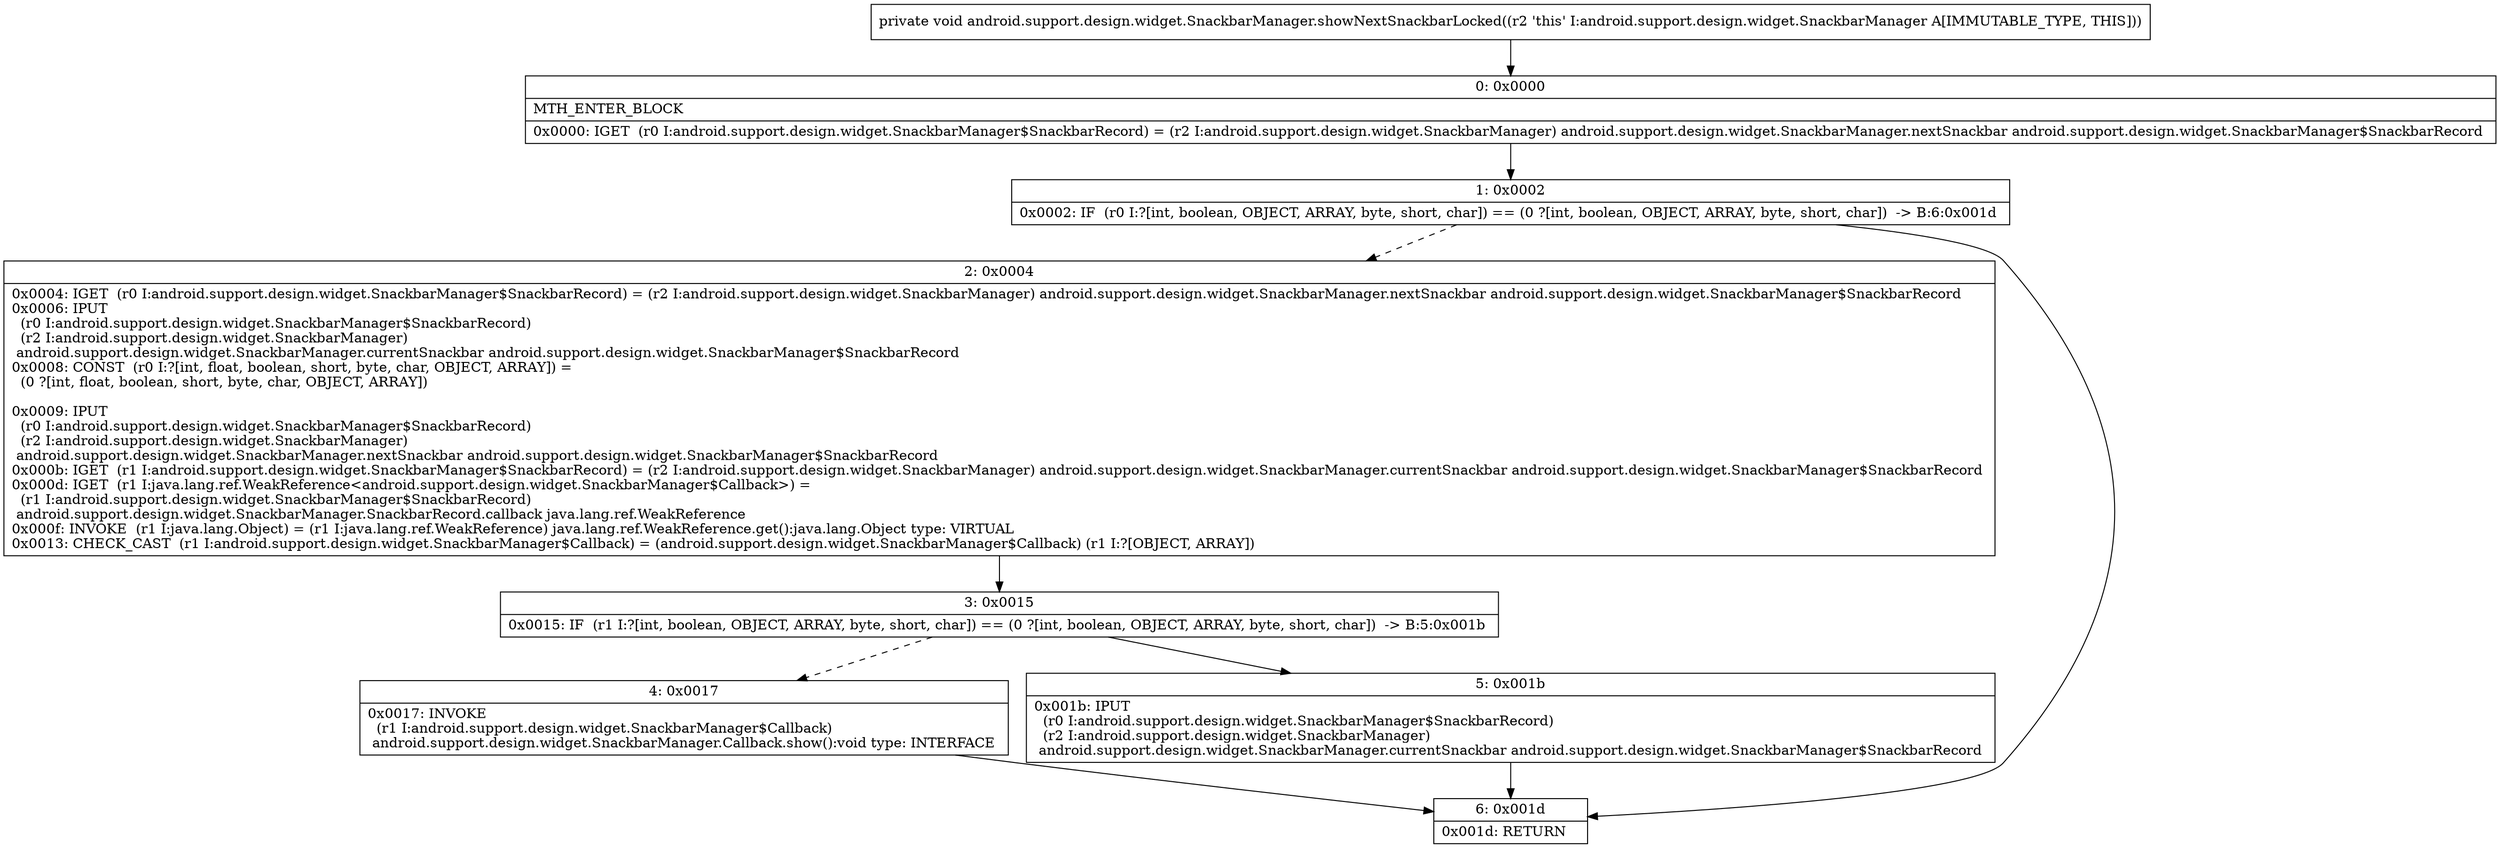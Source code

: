 digraph "CFG forandroid.support.design.widget.SnackbarManager.showNextSnackbarLocked()V" {
Node_0 [shape=record,label="{0\:\ 0x0000|MTH_ENTER_BLOCK\l|0x0000: IGET  (r0 I:android.support.design.widget.SnackbarManager$SnackbarRecord) = (r2 I:android.support.design.widget.SnackbarManager) android.support.design.widget.SnackbarManager.nextSnackbar android.support.design.widget.SnackbarManager$SnackbarRecord \l}"];
Node_1 [shape=record,label="{1\:\ 0x0002|0x0002: IF  (r0 I:?[int, boolean, OBJECT, ARRAY, byte, short, char]) == (0 ?[int, boolean, OBJECT, ARRAY, byte, short, char])  \-\> B:6:0x001d \l}"];
Node_2 [shape=record,label="{2\:\ 0x0004|0x0004: IGET  (r0 I:android.support.design.widget.SnackbarManager$SnackbarRecord) = (r2 I:android.support.design.widget.SnackbarManager) android.support.design.widget.SnackbarManager.nextSnackbar android.support.design.widget.SnackbarManager$SnackbarRecord \l0x0006: IPUT  \l  (r0 I:android.support.design.widget.SnackbarManager$SnackbarRecord)\l  (r2 I:android.support.design.widget.SnackbarManager)\l android.support.design.widget.SnackbarManager.currentSnackbar android.support.design.widget.SnackbarManager$SnackbarRecord \l0x0008: CONST  (r0 I:?[int, float, boolean, short, byte, char, OBJECT, ARRAY]) = \l  (0 ?[int, float, boolean, short, byte, char, OBJECT, ARRAY])\l \l0x0009: IPUT  \l  (r0 I:android.support.design.widget.SnackbarManager$SnackbarRecord)\l  (r2 I:android.support.design.widget.SnackbarManager)\l android.support.design.widget.SnackbarManager.nextSnackbar android.support.design.widget.SnackbarManager$SnackbarRecord \l0x000b: IGET  (r1 I:android.support.design.widget.SnackbarManager$SnackbarRecord) = (r2 I:android.support.design.widget.SnackbarManager) android.support.design.widget.SnackbarManager.currentSnackbar android.support.design.widget.SnackbarManager$SnackbarRecord \l0x000d: IGET  (r1 I:java.lang.ref.WeakReference\<android.support.design.widget.SnackbarManager$Callback\>) = \l  (r1 I:android.support.design.widget.SnackbarManager$SnackbarRecord)\l android.support.design.widget.SnackbarManager.SnackbarRecord.callback java.lang.ref.WeakReference \l0x000f: INVOKE  (r1 I:java.lang.Object) = (r1 I:java.lang.ref.WeakReference) java.lang.ref.WeakReference.get():java.lang.Object type: VIRTUAL \l0x0013: CHECK_CAST  (r1 I:android.support.design.widget.SnackbarManager$Callback) = (android.support.design.widget.SnackbarManager$Callback) (r1 I:?[OBJECT, ARRAY]) \l}"];
Node_3 [shape=record,label="{3\:\ 0x0015|0x0015: IF  (r1 I:?[int, boolean, OBJECT, ARRAY, byte, short, char]) == (0 ?[int, boolean, OBJECT, ARRAY, byte, short, char])  \-\> B:5:0x001b \l}"];
Node_4 [shape=record,label="{4\:\ 0x0017|0x0017: INVOKE  \l  (r1 I:android.support.design.widget.SnackbarManager$Callback)\l android.support.design.widget.SnackbarManager.Callback.show():void type: INTERFACE \l}"];
Node_5 [shape=record,label="{5\:\ 0x001b|0x001b: IPUT  \l  (r0 I:android.support.design.widget.SnackbarManager$SnackbarRecord)\l  (r2 I:android.support.design.widget.SnackbarManager)\l android.support.design.widget.SnackbarManager.currentSnackbar android.support.design.widget.SnackbarManager$SnackbarRecord \l}"];
Node_6 [shape=record,label="{6\:\ 0x001d|0x001d: RETURN   \l}"];
MethodNode[shape=record,label="{private void android.support.design.widget.SnackbarManager.showNextSnackbarLocked((r2 'this' I:android.support.design.widget.SnackbarManager A[IMMUTABLE_TYPE, THIS])) }"];
MethodNode -> Node_0;
Node_0 -> Node_1;
Node_1 -> Node_2[style=dashed];
Node_1 -> Node_6;
Node_2 -> Node_3;
Node_3 -> Node_4[style=dashed];
Node_3 -> Node_5;
Node_4 -> Node_6;
Node_5 -> Node_6;
}

